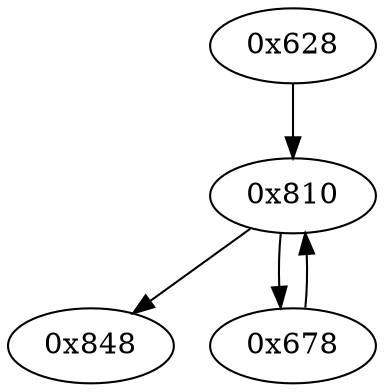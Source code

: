 strict digraph "" {
	graph ["edge"="{}",
		file="/Users/mark/Documents/deobfus-2019-ccs/ALL-CFG/simple-hash-functions/djbhash/1576_recovered.dot",
		"graph"="{u'file': u'/Users/mark/Documents/deobfus-2019-ccs/ALL-CFG/simple-hash-functions/djbhash/1576_recovered.dot'}",
		"node"="{u'opcode': u''}"
	];
	"0x810"	 [opcode="[u'ldr', u'str', u'str', u'str', u'ldr', u'ldr', u'ldr', u'ldr', u'cmp', u'mov', u'b']"];
	"0x848"	 [opcode="[u'ldr', u'cmp', u'ldr', u'sub', u'pop']"];
	"0x810" -> "0x848";
	"0x678"	 [opcode="[u'ldr', u'ldr', u'add', u'sub', u'sub', u'mul', u'mov', u'eor', u'and', u'ldr', u'mov', u'cmp', u'mov', u'cmp', u'mov', u'mov', \
u'cmp', u'mov', u'mov', u'teq', u'mov']"];
	"0x810" -> "0x678";
	"0x678" -> "0x810";
	"0x628"	 [opcode="[u'push', u'add', u'sub', u'ldr', u'ldr', u'str', u'mov', u'mov', u'mvn', u'orr', u'str', u'b']"];
	"0x628" -> "0x810";
}
